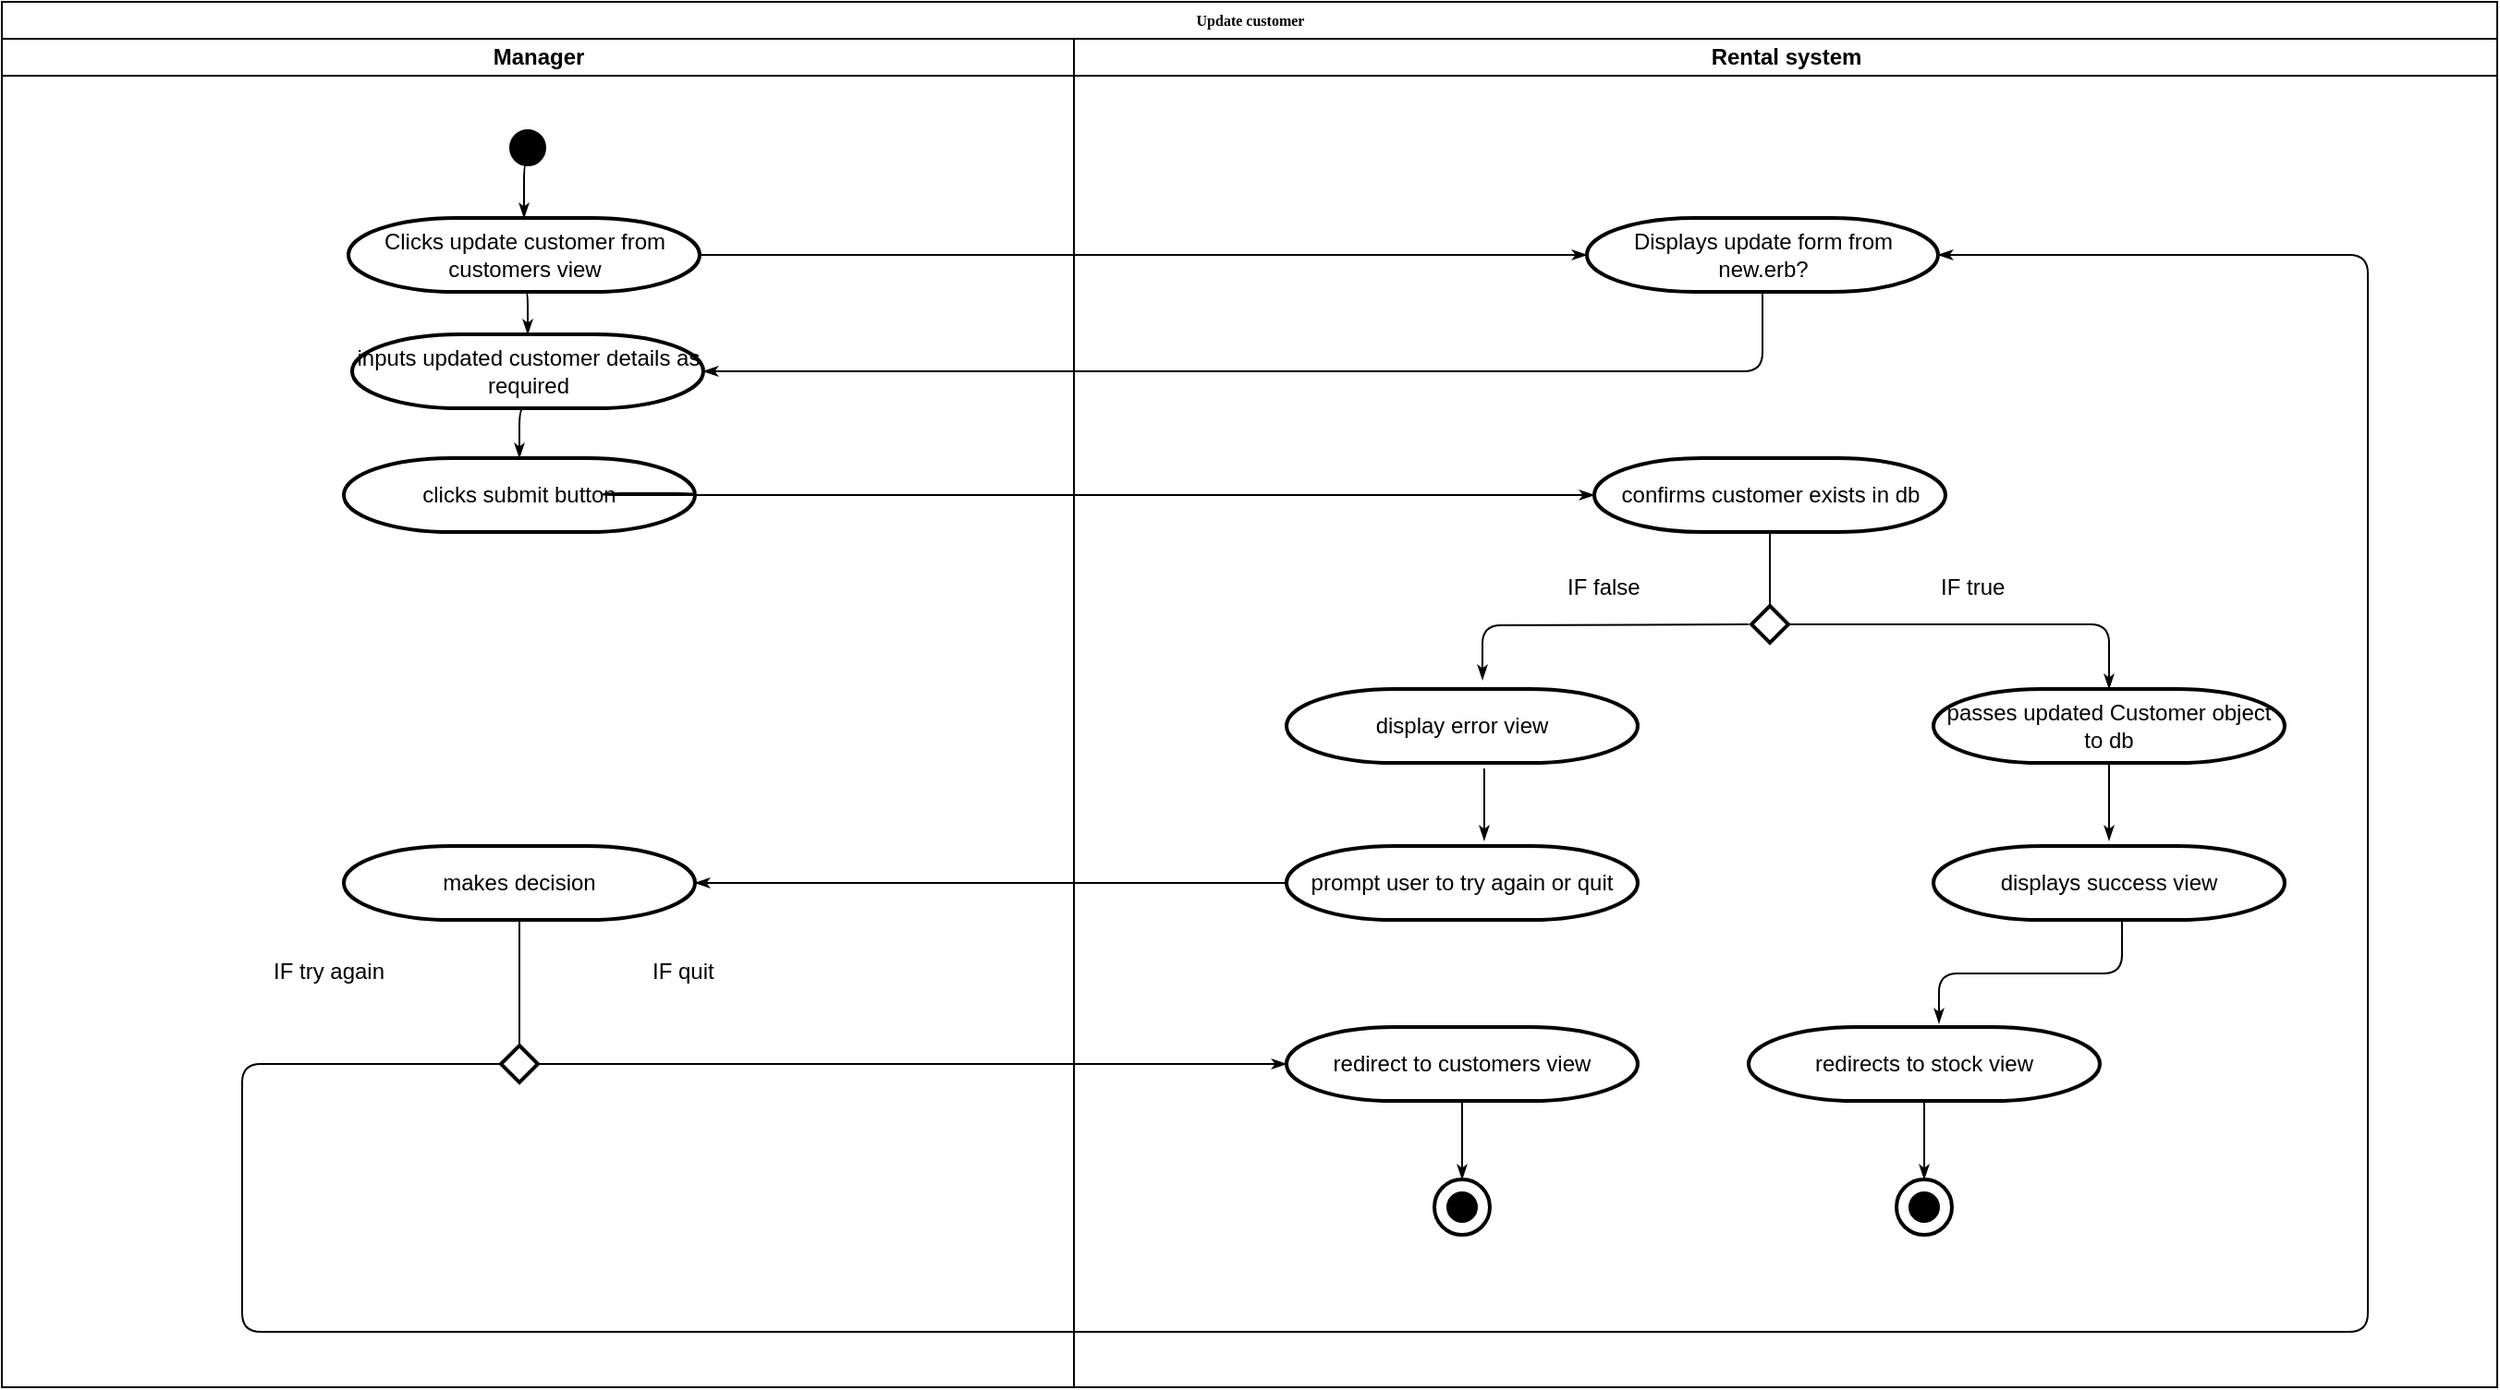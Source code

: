 <mxfile pages="1" version="11.2.5" type="device"><diagram name="Page-1" id="74e2e168-ea6b-b213-b513-2b3c1d86103e"><mxGraphModel dx="1426" dy="907" grid="1" gridSize="10" guides="1" tooltips="1" connect="1" arrows="1" fold="1" page="1" pageScale="1" pageWidth="1100" pageHeight="850" background="#ffffff" math="0" shadow="0"><root><mxCell id="0"/><mxCell id="1" parent="0"/><mxCell id="77e6c97f196da883-1" value="Update customer" style="swimlane;html=1;childLayout=stackLayout;startSize=20;rounded=0;shadow=0;labelBackgroundColor=none;strokeColor=#000000;strokeWidth=1;fillColor=#ffffff;fontFamily=Verdana;fontSize=8;fontColor=#000000;align=center;" parent="1" vertex="1"><mxGeometry x="70" y="60" width="1350" height="750" as="geometry"/></mxCell><mxCell id="77e6c97f196da883-2" value="Manager" style="swimlane;html=1;startSize=20;" parent="77e6c97f196da883-1" vertex="1"><mxGeometry y="20" width="580" height="730" as="geometry"/></mxCell><mxCell id="mwNH0snsRrsAPLMKQI_N-1" value="" style="strokeWidth=2;html=1;shape=mxgraph.flowchart.start_2;whiteSpace=wrap;fillColor=#000000;" parent="77e6c97f196da883-2" vertex="1"><mxGeometry x="275.5" y="50" width="18" height="18" as="geometry"/></mxCell><mxCell id="mwNH0snsRrsAPLMKQI_N-2" value="Clicks update customer from customers view" style="strokeWidth=2;html=1;shape=mxgraph.flowchart.terminator;whiteSpace=wrap;fillColor=#FFFFFF;" parent="77e6c97f196da883-2" vertex="1"><mxGeometry x="187.5" y="97" width="190" height="40" as="geometry"/></mxCell><mxCell id="77e6c97f196da883-28" style="edgeStyle=orthogonalEdgeStyle;rounded=1;html=1;labelBackgroundColor=none;startArrow=none;startFill=0;startSize=5;endArrow=classicThin;endFill=1;endSize=5;jettySize=auto;orthogonalLoop=1;strokeColor=#000000;strokeWidth=1;fontFamily=Verdana;fontSize=8;fontColor=#000000;exitX=0.5;exitY=1;exitDx=0;exitDy=0;exitPerimeter=0;entryX=0.5;entryY=0;entryDx=0;entryDy=0;entryPerimeter=0;" parent="77e6c97f196da883-2" source="mwNH0snsRrsAPLMKQI_N-1" target="mwNH0snsRrsAPLMKQI_N-2" edge="1"><mxGeometry relative="1" as="geometry"/></mxCell><mxCell id="3Q8A2eECI7J9zEShipX_-14" value="inputs updated customer details as required" style="strokeWidth=2;html=1;shape=mxgraph.flowchart.terminator;whiteSpace=wrap;fillColor=#FFFFFF;" vertex="1" parent="77e6c97f196da883-2"><mxGeometry x="189.5" y="160" width="190" height="40" as="geometry"/></mxCell><mxCell id="3Q8A2eECI7J9zEShipX_-16" value="clicks submit button" style="strokeWidth=2;html=1;shape=mxgraph.flowchart.terminator;whiteSpace=wrap;fillColor=#FFFFFF;" vertex="1" parent="77e6c97f196da883-2"><mxGeometry x="185" y="227" width="190" height="40" as="geometry"/></mxCell><mxCell id="3Q8A2eECI7J9zEShipX_-21" value="makes decision" style="strokeWidth=2;html=1;shape=mxgraph.flowchart.terminator;whiteSpace=wrap;fillColor=#FFFFFF;" vertex="1" parent="77e6c97f196da883-2"><mxGeometry x="185" y="437" width="190" height="40" as="geometry"/></mxCell><mxCell id="3Q8A2eECI7J9zEShipX_-24" value="" style="strokeWidth=2;html=1;shape=mxgraph.flowchart.decision;whiteSpace=wrap;" vertex="1" parent="77e6c97f196da883-2"><mxGeometry x="270" y="545" width="20" height="20" as="geometry"/></mxCell><mxCell id="3Q8A2eECI7J9zEShipX_-25" value="" style="endArrow=none;html=1;entryX=0.5;entryY=0;entryDx=0;entryDy=0;entryPerimeter=0;exitX=0.5;exitY=1;exitDx=0;exitDy=0;exitPerimeter=0;" edge="1" parent="77e6c97f196da883-2" source="3Q8A2eECI7J9zEShipX_-21" target="3Q8A2eECI7J9zEShipX_-24"><mxGeometry width="50" height="50" relative="1" as="geometry"><mxPoint x="1431.5" y="397" as="sourcePoint"/><mxPoint x="1431.5" y="357" as="targetPoint"/></mxGeometry></mxCell><mxCell id="3Q8A2eECI7J9zEShipX_-34" style="edgeStyle=orthogonalEdgeStyle;rounded=1;html=1;labelBackgroundColor=none;startArrow=none;startFill=0;startSize=5;endArrow=classicThin;endFill=1;endSize=5;jettySize=auto;orthogonalLoop=1;strokeColor=#000000;strokeWidth=1;fontFamily=Verdana;fontSize=8;fontColor=#000000;exitX=0.5;exitY=1;exitDx=0;exitDy=0;exitPerimeter=0;entryX=0.5;entryY=0;entryDx=0;entryDy=0;entryPerimeter=0;" edge="1" parent="77e6c97f196da883-2" source="mwNH0snsRrsAPLMKQI_N-2" target="3Q8A2eECI7J9zEShipX_-14"><mxGeometry relative="1" as="geometry"><mxPoint x="720" y="527" as="sourcePoint"/><mxPoint x="455" y="527" as="targetPoint"/></mxGeometry></mxCell><mxCell id="3Q8A2eECI7J9zEShipX_-32" value="IF quit" style="text;html=1;resizable=0;points=[];autosize=1;align=left;verticalAlign=top;spacingTop=-4;" vertex="1" parent="77e6c97f196da883-2"><mxGeometry x="350" y="495" width="50" height="20" as="geometry"/></mxCell><mxCell id="3Q8A2eECI7J9zEShipX_-35" value="IF try again" style="text;html=1;resizable=0;points=[];autosize=1;align=left;verticalAlign=top;spacingTop=-4;" vertex="1" parent="77e6c97f196da883-2"><mxGeometry x="145" y="495" width="80" height="20" as="geometry"/></mxCell><mxCell id="3Q8A2eECI7J9zEShipX_-18" style="edgeStyle=orthogonalEdgeStyle;rounded=1;html=1;labelBackgroundColor=none;startArrow=none;startFill=0;startSize=5;endArrow=classicThin;endFill=1;endSize=5;jettySize=auto;orthogonalLoop=1;strokeColor=#000000;strokeWidth=1;fontFamily=Verdana;fontSize=8;fontColor=#000000;entryX=0;entryY=0.5;entryDx=0;entryDy=0;entryPerimeter=0;exitX=1;exitY=0.5;exitDx=0;exitDy=0;exitPerimeter=0;" edge="1" parent="77e6c97f196da883-1" source="3Q8A2eECI7J9zEShipX_-16" target="mwNH0snsRrsAPLMKQI_N-3"><mxGeometry relative="1" as="geometry"><mxPoint x="330" y="266" as="sourcePoint"/><mxPoint x="610" y="266" as="targetPoint"/><Array as="points"><mxPoint x="325" y="266"/></Array></mxGeometry></mxCell><mxCell id="3Q8A2eECI7J9zEShipX_-23" style="edgeStyle=orthogonalEdgeStyle;rounded=1;html=1;labelBackgroundColor=none;startArrow=none;startFill=0;startSize=5;endArrow=classicThin;endFill=1;endSize=5;jettySize=auto;orthogonalLoop=1;strokeColor=#000000;strokeWidth=1;fontFamily=Verdana;fontSize=8;fontColor=#000000;exitX=0;exitY=0.5;exitDx=0;exitDy=0;exitPerimeter=0;entryX=1;entryY=0.5;entryDx=0;entryDy=0;entryPerimeter=0;" edge="1" parent="77e6c97f196da883-1" source="mwNH0snsRrsAPLMKQI_N-7" target="3Q8A2eECI7J9zEShipX_-21"><mxGeometry relative="1" as="geometry"><mxPoint x="405" y="237" as="sourcePoint"/><mxPoint x="800" y="237" as="targetPoint"/></mxGeometry></mxCell><mxCell id="3Q8A2eECI7J9zEShipX_-33" style="edgeStyle=orthogonalEdgeStyle;rounded=1;html=1;labelBackgroundColor=none;startArrow=none;startFill=0;startSize=5;endArrow=classicThin;endFill=1;endSize=5;jettySize=auto;orthogonalLoop=1;strokeColor=#000000;strokeWidth=1;fontFamily=Verdana;fontSize=8;fontColor=#000000;exitX=0;exitY=0.5;exitDx=0;exitDy=0;exitPerimeter=0;entryX=1;entryY=0.5;entryDx=0;entryDy=0;entryPerimeter=0;" edge="1" parent="77e6c97f196da883-1" source="3Q8A2eECI7J9zEShipX_-24" target="3Q8A2eECI7J9zEShipX_-13"><mxGeometry relative="1" as="geometry"><mxPoint x="350" y="635" as="sourcePoint"/><mxPoint x="195" y="677" as="targetPoint"/><Array as="points"><mxPoint x="130" y="575"/><mxPoint x="130" y="720"/><mxPoint x="1280" y="720"/><mxPoint x="1280" y="137"/></Array></mxGeometry></mxCell><mxCell id="77e6c97f196da883-4" value="Rental system" style="swimlane;html=1;startSize=20;" parent="77e6c97f196da883-1" vertex="1"><mxGeometry x="580" y="20" width="770" height="730" as="geometry"/></mxCell><mxCell id="mwNH0snsRrsAPLMKQI_N-5" value="display error view" style="strokeWidth=2;html=1;shape=mxgraph.flowchart.terminator;whiteSpace=wrap;fillColor=#FFFFFF;" parent="77e6c97f196da883-4" vertex="1"><mxGeometry x="115" y="352" width="190" height="40" as="geometry"/></mxCell><mxCell id="3Q8A2eECI7J9zEShipX_-13" value="Displays update form from new.erb?" style="strokeWidth=2;html=1;shape=mxgraph.flowchart.terminator;whiteSpace=wrap;fillColor=#FFFFFF;" vertex="1" parent="77e6c97f196da883-4"><mxGeometry x="277.5" y="97" width="190" height="40" as="geometry"/></mxCell><mxCell id="3Q8A2eECI7J9zEShipX_-1" value="" style="strokeWidth=2;html=1;shape=mxgraph.flowchart.decision;whiteSpace=wrap;" vertex="1" parent="77e6c97f196da883-4"><mxGeometry x="366.5" y="307" width="20" height="20" as="geometry"/></mxCell><mxCell id="3Q8A2eECI7J9zEShipX_-2" value="" style="endArrow=none;html=1;entryX=0.5;entryY=1;entryDx=0;entryDy=0;entryPerimeter=0;exitX=0.5;exitY=0;exitDx=0;exitDy=0;exitPerimeter=0;" edge="1" parent="77e6c97f196da883-4" source="3Q8A2eECI7J9zEShipX_-1" target="mwNH0snsRrsAPLMKQI_N-3"><mxGeometry width="50" height="50" relative="1" as="geometry"><mxPoint x="256.5" y="516" as="sourcePoint"/><mxPoint x="306.5" y="466" as="targetPoint"/></mxGeometry></mxCell><mxCell id="mwNH0snsRrsAPLMKQI_N-3" value="confirms customer exists in db" style="strokeWidth=2;html=1;shape=mxgraph.flowchart.terminator;whiteSpace=wrap;fillColor=#FFFFFF;" parent="77e6c97f196da883-4" vertex="1"><mxGeometry x="281.5" y="227" width="190" height="40" as="geometry"/></mxCell><mxCell id="3Q8A2eECI7J9zEShipX_-19" style="edgeStyle=orthogonalEdgeStyle;rounded=1;html=1;labelBackgroundColor=none;startArrow=none;startFill=0;startSize=5;endArrow=classicThin;endFill=1;endSize=5;jettySize=auto;orthogonalLoop=1;strokeColor=#000000;strokeWidth=1;fontFamily=Verdana;fontSize=8;fontColor=#000000;entryX=0.558;entryY=-0.125;entryDx=0;entryDy=0;entryPerimeter=0;" edge="1" parent="77e6c97f196da883-4" target="mwNH0snsRrsAPLMKQI_N-5"><mxGeometry relative="1" as="geometry"><mxPoint x="365" y="317" as="sourcePoint"/><mxPoint x="-120" y="486" as="targetPoint"/></mxGeometry></mxCell><mxCell id="3Q8A2eECI7J9zEShipX_-12" value="IF false" style="text;html=1;resizable=0;points=[];autosize=1;align=left;verticalAlign=top;spacingTop=-4;" vertex="1" parent="77e6c97f196da883-4"><mxGeometry x="265" y="287" width="50" height="20" as="geometry"/></mxCell><mxCell id="mwNH0snsRrsAPLMKQI_N-9" value="passes updated Customer object to db" style="strokeWidth=2;html=1;shape=mxgraph.flowchart.terminator;whiteSpace=wrap;fillColor=#FFFFFF;" parent="77e6c97f196da883-4" vertex="1"><mxGeometry x="465" y="352" width="190" height="40" as="geometry"/></mxCell><mxCell id="3Q8A2eECI7J9zEShipX_-11" style="edgeStyle=orthogonalEdgeStyle;rounded=1;html=1;labelBackgroundColor=none;startArrow=none;startFill=0;startSize=5;endArrow=classicThin;endFill=1;endSize=5;jettySize=auto;orthogonalLoop=1;strokeColor=#000000;strokeWidth=1;fontFamily=Verdana;fontSize=8;fontColor=#000000;exitX=1;exitY=0.5;exitDx=0;exitDy=0;exitPerimeter=0;" edge="1" parent="77e6c97f196da883-4" source="3Q8A2eECI7J9zEShipX_-1" target="mwNH0snsRrsAPLMKQI_N-9"><mxGeometry relative="1" as="geometry"><mxPoint x="265" y="297" as="sourcePoint"/><mxPoint x="-130" y="476" as="targetPoint"/></mxGeometry></mxCell><mxCell id="mwNH0snsRrsAPLMKQI_N-14" value="displays success view" style="strokeWidth=2;html=1;shape=mxgraph.flowchart.terminator;whiteSpace=wrap;fillColor=#FFFFFF;" parent="77e6c97f196da883-4" vertex="1"><mxGeometry x="465" y="437" width="190" height="40" as="geometry"/></mxCell><mxCell id="mwNH0snsRrsAPLMKQI_N-13" style="edgeStyle=orthogonalEdgeStyle;rounded=1;html=1;labelBackgroundColor=none;startArrow=none;startFill=0;startSize=5;endArrow=classicThin;endFill=1;endSize=5;jettySize=auto;orthogonalLoop=1;strokeColor=#000000;strokeWidth=1;fontFamily=Verdana;fontSize=8;fontColor=#000000;exitX=0.5;exitY=1;exitDx=0;exitDy=0;exitPerimeter=0;" parent="77e6c97f196da883-4" edge="1" source="mwNH0snsRrsAPLMKQI_N-9"><mxGeometry relative="1" as="geometry"><mxPoint x="560" y="392" as="sourcePoint"/><mxPoint x="560" y="434" as="targetPoint"/></mxGeometry></mxCell><mxCell id="mwNH0snsRrsAPLMKQI_N-7" value="prompt user to try again or quit" style="strokeWidth=2;html=1;shape=mxgraph.flowchart.terminator;whiteSpace=wrap;fillColor=#FFFFFF;" parent="77e6c97f196da883-4" vertex="1"><mxGeometry x="115" y="437" width="190" height="40" as="geometry"/></mxCell><mxCell id="mwNH0snsRrsAPLMKQI_N-10" style="edgeStyle=orthogonalEdgeStyle;rounded=1;html=1;labelBackgroundColor=none;startArrow=none;startFill=0;startSize=5;endArrow=classicThin;endFill=1;endSize=5;jettySize=auto;orthogonalLoop=1;strokeColor=#000000;strokeWidth=1;fontFamily=Verdana;fontSize=8;fontColor=#000000;exitX=0.563;exitY=1.075;exitDx=0;exitDy=0;exitPerimeter=0;entryX=0.563;entryY=-0.075;entryDx=0;entryDy=0;entryPerimeter=0;" parent="77e6c97f196da883-4" source="mwNH0snsRrsAPLMKQI_N-5" target="mwNH0snsRrsAPLMKQI_N-7" edge="1"><mxGeometry relative="1" as="geometry"><mxPoint x="-128" y="546" as="sourcePoint"/><mxPoint x="160" y="516" as="targetPoint"/></mxGeometry></mxCell><mxCell id="3Q8A2eECI7J9zEShipX_-20" value="IF true" style="text;html=1;resizable=0;points=[];autosize=1;align=left;verticalAlign=top;spacingTop=-4;" vertex="1" parent="77e6c97f196da883-4"><mxGeometry x="467" y="287" width="50" height="20" as="geometry"/></mxCell><mxCell id="3Q8A2eECI7J9zEShipX_-26" value="redirect to customers view" style="strokeWidth=2;html=1;shape=mxgraph.flowchart.terminator;whiteSpace=wrap;fillColor=#FFFFFF;" vertex="1" parent="77e6c97f196da883-4"><mxGeometry x="115" y="535" width="190" height="40" as="geometry"/></mxCell><mxCell id="3Q8A2eECI7J9zEShipX_-31" style="edgeStyle=orthogonalEdgeStyle;rounded=1;html=1;labelBackgroundColor=none;startArrow=none;startFill=0;startSize=5;endArrow=classicThin;endFill=1;endSize=5;jettySize=auto;orthogonalLoop=1;strokeColor=#000000;strokeWidth=1;fontFamily=Verdana;fontSize=8;fontColor=#000000;entryX=0.5;entryY=0;entryDx=0;entryDy=0;entryPerimeter=0;exitX=0.5;exitY=1;exitDx=0;exitDy=0;exitPerimeter=0;" edge="1" parent="77e6c97f196da883-4" source="3Q8A2eECI7J9zEShipX_-26" target="3Q8A2eECI7J9zEShipX_-29"><mxGeometry relative="1" as="geometry"><mxPoint x="525" y="522" as="sourcePoint"/><mxPoint x="1502" y="509" as="targetPoint"/></mxGeometry></mxCell><mxCell id="3Q8A2eECI7J9zEShipX_-27" value="" style="group" vertex="1" connectable="0" parent="77e6c97f196da883-4"><mxGeometry x="195" y="617.5" width="30" height="30" as="geometry"/></mxCell><mxCell id="3Q8A2eECI7J9zEShipX_-28" value="" style="strokeWidth=2;html=1;shape=mxgraph.flowchart.start_2;whiteSpace=wrap;fillColor=#000000;" vertex="1" parent="3Q8A2eECI7J9zEShipX_-27"><mxGeometry x="7.5" y="7.5" width="15" height="15" as="geometry"/></mxCell><mxCell id="3Q8A2eECI7J9zEShipX_-29" value="" style="strokeWidth=2;html=1;shape=mxgraph.flowchart.start_2;whiteSpace=wrap;fillColor=none;" vertex="1" parent="3Q8A2eECI7J9zEShipX_-27"><mxGeometry width="30" height="30" as="geometry"/></mxCell><mxCell id="mwNH0snsRrsAPLMKQI_N-4" style="edgeStyle=orthogonalEdgeStyle;rounded=1;html=1;labelBackgroundColor=none;startArrow=none;startFill=0;startSize=5;endArrow=classicThin;endFill=1;endSize=5;jettySize=auto;orthogonalLoop=1;strokeColor=#000000;strokeWidth=1;fontFamily=Verdana;fontSize=8;fontColor=#000000;exitX=1;exitY=0.5;exitDx=0;exitDy=0;exitPerimeter=0;entryX=0;entryY=0.5;entryDx=0;entryDy=0;entryPerimeter=0;" parent="77e6c97f196da883-1" source="mwNH0snsRrsAPLMKQI_N-2" target="3Q8A2eECI7J9zEShipX_-13" edge="1"><mxGeometry relative="1" as="geometry"><mxPoint x="312.5" y="175" as="sourcePoint"/><mxPoint x="312.5" y="207" as="targetPoint"/></mxGeometry></mxCell><mxCell id="3Q8A2eECI7J9zEShipX_-15" style="edgeStyle=orthogonalEdgeStyle;rounded=1;html=1;labelBackgroundColor=none;startArrow=none;startFill=0;startSize=5;endArrow=classicThin;endFill=1;endSize=5;jettySize=auto;orthogonalLoop=1;strokeColor=#000000;strokeWidth=1;fontFamily=Verdana;fontSize=8;fontColor=#000000;exitX=0.5;exitY=1;exitDx=0;exitDy=0;exitPerimeter=0;entryX=1;entryY=0.5;entryDx=0;entryDy=0;entryPerimeter=0;" edge="1" parent="77e6c97f196da883-1" source="3Q8A2eECI7J9zEShipX_-13" target="3Q8A2eECI7J9zEShipX_-14"><mxGeometry relative="1" as="geometry"><mxPoint x="407.5" y="207" as="sourcePoint"/><mxPoint x="700.5" y="207" as="targetPoint"/></mxGeometry></mxCell><mxCell id="3Q8A2eECI7J9zEShipX_-30" style="edgeStyle=orthogonalEdgeStyle;rounded=1;html=1;labelBackgroundColor=none;startArrow=none;startFill=0;startSize=5;endArrow=classicThin;endFill=1;endSize=5;jettySize=auto;orthogonalLoop=1;strokeColor=#000000;strokeWidth=1;fontFamily=Verdana;fontSize=8;fontColor=#000000;entryX=0;entryY=0.5;entryDx=0;entryDy=0;entryPerimeter=0;exitX=1;exitY=0.5;exitDx=0;exitDy=0;exitPerimeter=0;" edge="1" parent="77e6c97f196da883-1" source="3Q8A2eECI7J9zEShipX_-24" target="3Q8A2eECI7J9zEShipX_-26"><mxGeometry relative="1" as="geometry"><mxPoint x="260" y="640" as="sourcePoint"/><mxPoint x="455" y="547" as="targetPoint"/></mxGeometry></mxCell><mxCell id="mwNH0snsRrsAPLMKQI_N-19" style="edgeStyle=orthogonalEdgeStyle;rounded=1;html=1;labelBackgroundColor=none;startArrow=none;startFill=0;startSize=5;endArrow=classicThin;endFill=1;endSize=5;jettySize=auto;orthogonalLoop=1;strokeColor=#000000;strokeWidth=1;fontFamily=Verdana;fontSize=8;fontColor=#000000;exitX=0.537;exitY=1.025;exitDx=0;exitDy=0;exitPerimeter=0;entryX=0.542;entryY=-0.05;entryDx=0;entryDy=0;entryPerimeter=0;" parent="1" source="mwNH0snsRrsAPLMKQI_N-14" target="mwNH0snsRrsAPLMKQI_N-18" edge="1"><mxGeometry relative="1" as="geometry"><mxPoint x="505" y="666" as="sourcePoint"/><mxPoint x="795" y="666" as="targetPoint"/></mxGeometry></mxCell><mxCell id="mwNH0snsRrsAPLMKQI_N-18" value="redirects to stock view" style="strokeWidth=2;html=1;shape=mxgraph.flowchart.terminator;whiteSpace=wrap;fillColor=#FFFFFF;" parent="1" vertex="1"><mxGeometry x="1015" y="615" width="190" height="40" as="geometry"/></mxCell><mxCell id="mwNH0snsRrsAPLMKQI_N-26" style="edgeStyle=orthogonalEdgeStyle;rounded=1;html=1;labelBackgroundColor=none;startArrow=none;startFill=0;startSize=5;endArrow=classicThin;endFill=1;endSize=5;jettySize=auto;orthogonalLoop=1;strokeColor=#000000;strokeWidth=1;fontFamily=Verdana;fontSize=8;fontColor=#000000;exitX=0.5;exitY=1;exitDx=0;exitDy=0;exitPerimeter=0;entryX=0.5;entryY=0;entryDx=0;entryDy=0;entryPerimeter=0;" parent="1" source="mwNH0snsRrsAPLMKQI_N-18" target="mwNH0snsRrsAPLMKQI_N-21" edge="1"><mxGeometry relative="1" as="geometry"><mxPoint x="530" y="645" as="sourcePoint"/><mxPoint x="820" y="645" as="targetPoint"/></mxGeometry></mxCell><mxCell id="mwNH0snsRrsAPLMKQI_N-22" value="" style="group" parent="1" vertex="1" connectable="0"><mxGeometry x="1095" y="697.5" width="30" height="30" as="geometry"/></mxCell><mxCell id="mwNH0snsRrsAPLMKQI_N-20" value="" style="strokeWidth=2;html=1;shape=mxgraph.flowchart.start_2;whiteSpace=wrap;fillColor=#000000;" parent="mwNH0snsRrsAPLMKQI_N-22" vertex="1"><mxGeometry x="7.5" y="7.5" width="15" height="15" as="geometry"/></mxCell><mxCell id="mwNH0snsRrsAPLMKQI_N-21" value="" style="strokeWidth=2;html=1;shape=mxgraph.flowchart.start_2;whiteSpace=wrap;fillColor=none;" parent="mwNH0snsRrsAPLMKQI_N-22" vertex="1"><mxGeometry width="30" height="30" as="geometry"/></mxCell><mxCell id="3Q8A2eECI7J9zEShipX_-17" style="edgeStyle=orthogonalEdgeStyle;rounded=1;html=1;labelBackgroundColor=none;startArrow=none;startFill=0;startSize=5;endArrow=classicThin;endFill=1;endSize=5;jettySize=auto;orthogonalLoop=1;strokeColor=#000000;strokeWidth=1;fontFamily=Verdana;fontSize=8;fontColor=#000000;exitX=0.5;exitY=1;exitDx=0;exitDy=0;exitPerimeter=0;" edge="1" parent="1" source="3Q8A2eECI7J9zEShipX_-14"><mxGeometry relative="1" as="geometry"><mxPoint x="355" y="586" as="sourcePoint"/><mxPoint x="350" y="307" as="targetPoint"/></mxGeometry></mxCell></root></mxGraphModel></diagram></mxfile>
